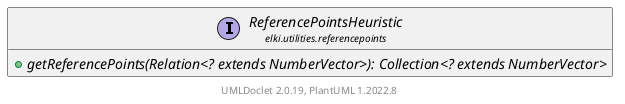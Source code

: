 @startuml
    remove .*\.(Instance|Par|Parameterizer|Factory)$
    set namespaceSeparator none
    hide empty fields
    hide empty methods

    interface "<size:14>ReferencePointsHeuristic\n<size:10>elki.utilities.referencepoints" as elki.utilities.referencepoints.ReferencePointsHeuristic [[ReferencePointsHeuristic.html]] {
        {abstract} +getReferencePoints(Relation<? extends NumberVector>): Collection<? extends NumberVector>
    }

    center footer UMLDoclet 2.0.19, PlantUML 1.2022.8
@enduml
